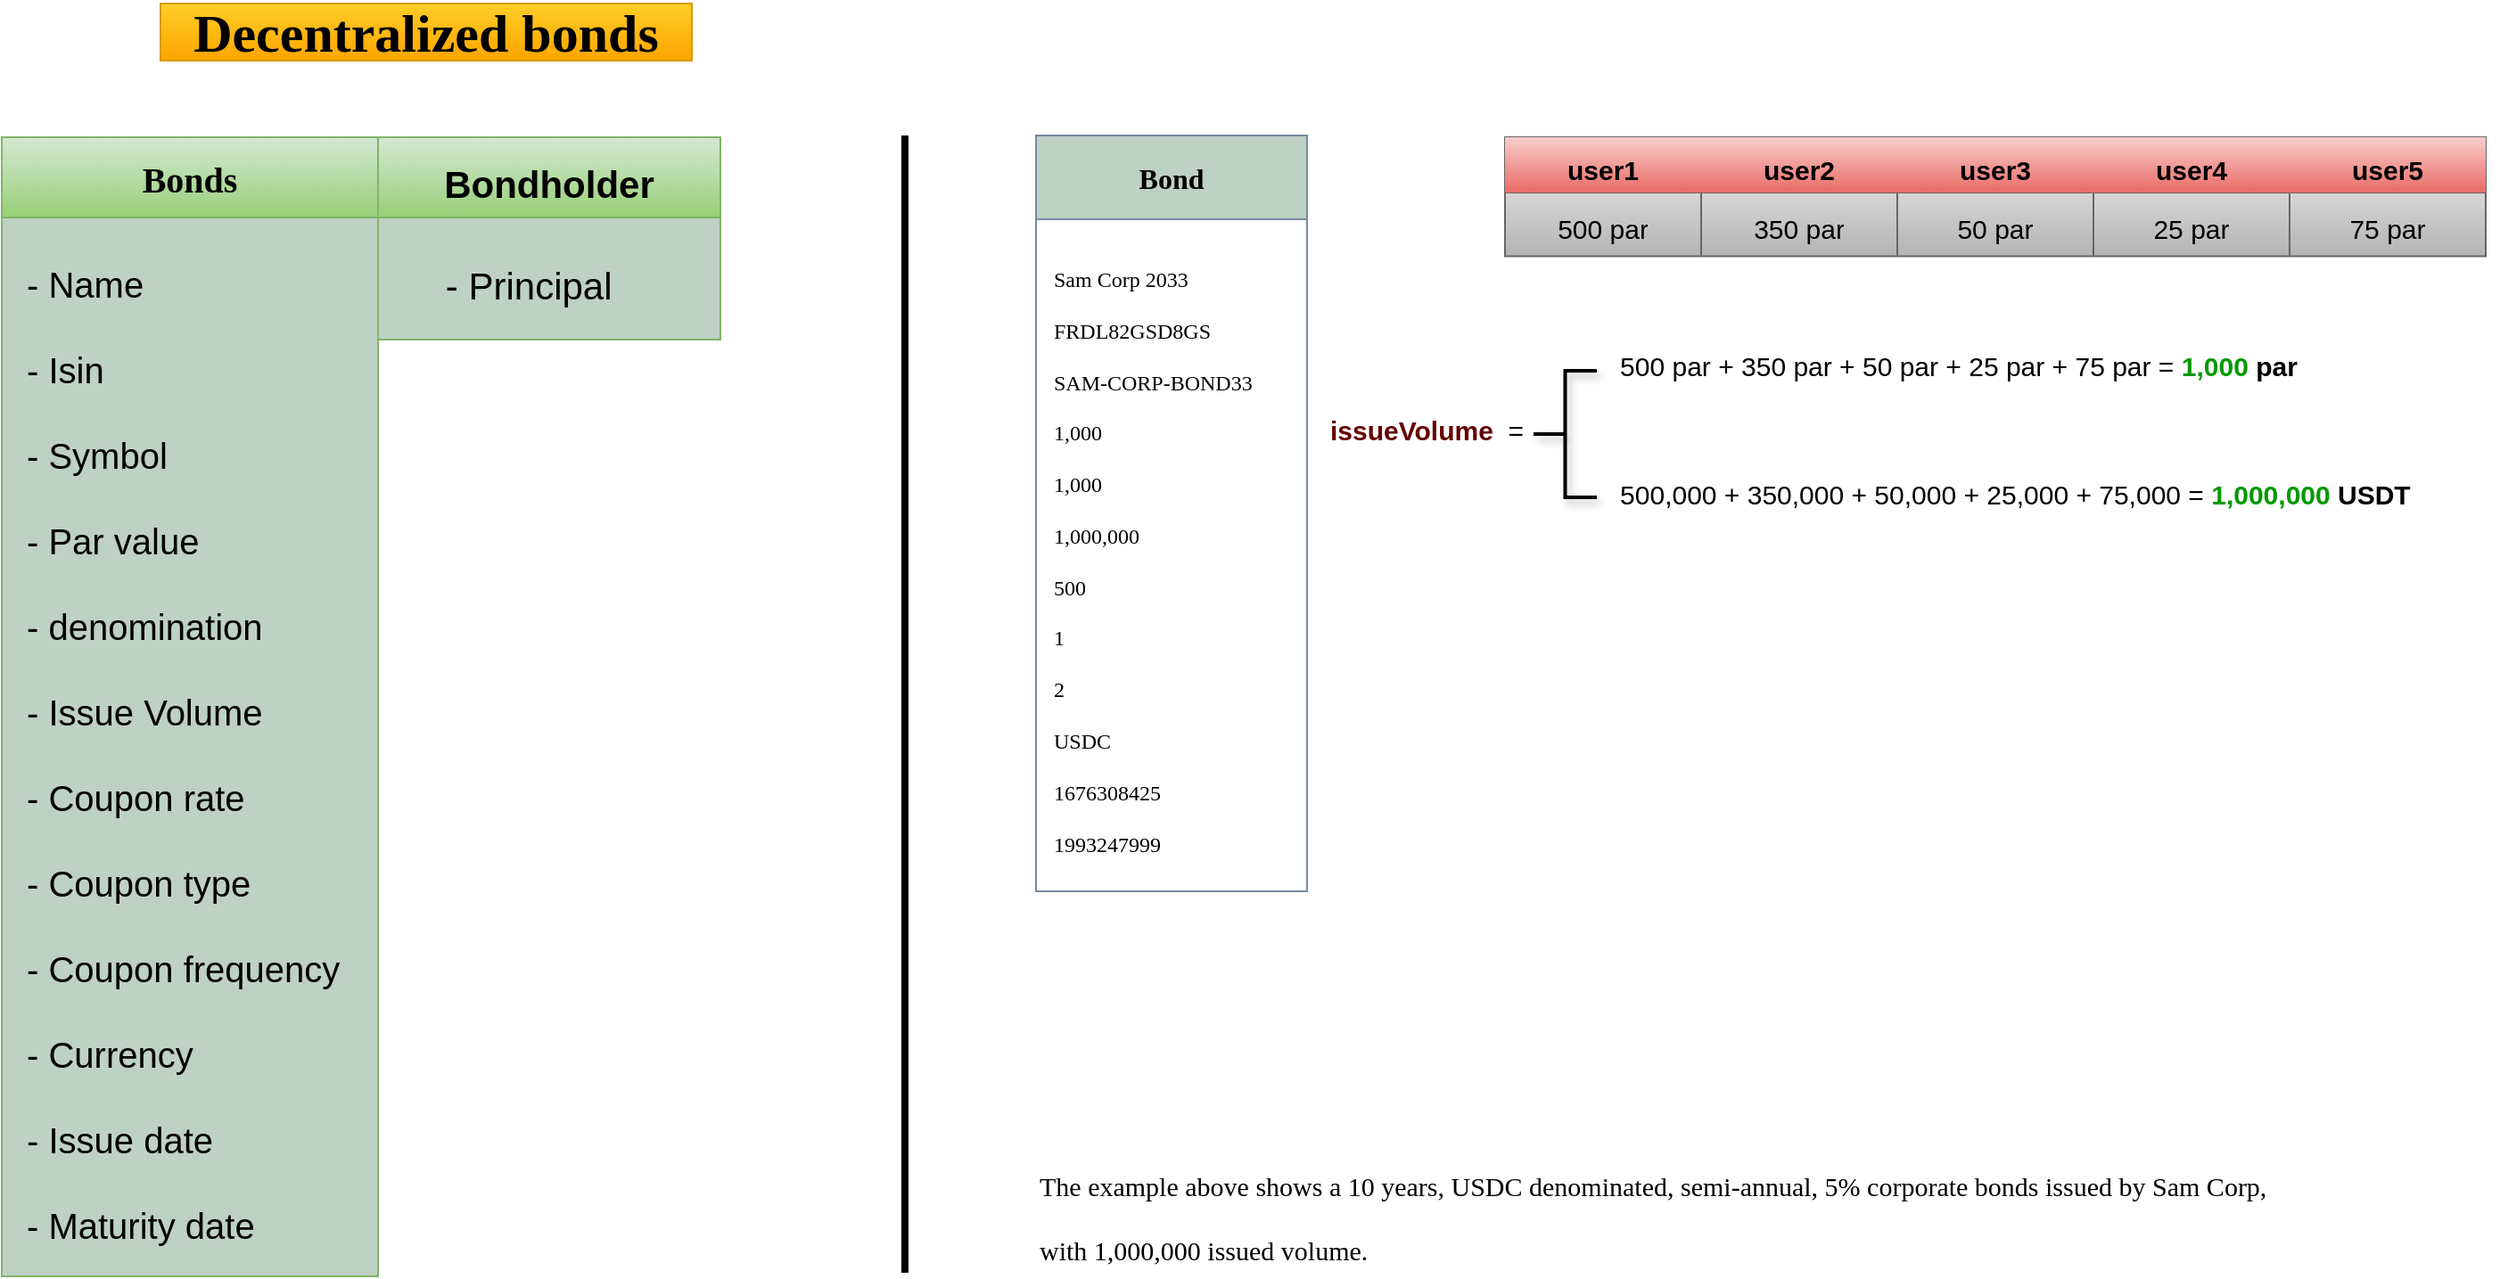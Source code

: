 <mxfile version="20.8.20" type="github">
  <diagram id="ir38s14U9JFHiZt4-p83" name="Bonds">
    <mxGraphModel dx="1434" dy="751" grid="0" gridSize="10" guides="1" tooltips="1" connect="1" arrows="1" fold="1" page="1" pageScale="1" pageWidth="1500" pageHeight="800" math="0" shadow="0">
      <root>
        <mxCell id="0" />
        <mxCell id="1" parent="0" />
        <mxCell id="e97bduhnemeI5NklFYPc-1" value="Decentralized bonds" style="text;html=1;strokeColor=#d79b00;fillColor=#ffcd28;align=center;verticalAlign=middle;whiteSpace=wrap;rounded=0;fontStyle=1;gradientColor=#ffa500;fontFamily=Comic Sans MS;fontSize=30;" parent="1" vertex="1">
          <mxGeometry x="168" y="11" width="298" height="32" as="geometry" />
        </mxCell>
        <mxCell id="w39aNyOYpA3rd78RK-Cl-6" value="" style="line;strokeWidth=4;direction=south;html=1;perimeter=backbonePerimeter;points=[];outlineConnect=0;fontFamily=Helvetica;fontSize=30;" parent="1" vertex="1">
          <mxGeometry x="564" y="85" width="42.94" height="638" as="geometry" />
        </mxCell>
        <mxCell id="w39aNyOYpA3rd78RK-Cl-14" value="Bond" style="swimlane;whiteSpace=wrap;html=1;strokeColor=#788AA3;fontFamily=Comic Sans MS;fontSize=16;fontColor=#000000;fillColor=#BED1C5;startSize=47;" parent="1" vertex="1">
          <mxGeometry x="659" y="85" width="152" height="424" as="geometry" />
        </mxCell>
        <mxCell id="w39aNyOYpA3rd78RK-Cl-15" value="Sam Corp 2033&lt;br style=&quot;font-size: 12px;&quot;&gt;&lt;br style=&quot;font-size: 12px;&quot;&gt;FRDL82GSD8GS&lt;br style=&quot;font-size: 12px;&quot;&gt;&lt;br style=&quot;font-size: 12px;&quot;&gt;SAM-CORP-BOND33&lt;br style=&quot;font-size: 12px;&quot;&gt;&lt;br style=&quot;font-size: 12px;&quot;&gt;1,000&lt;br style=&quot;font-size: 12px;&quot;&gt;&lt;br style=&quot;font-size: 12px;&quot;&gt;1,000&lt;br style=&quot;font-size: 12px;&quot;&gt;&lt;br style=&quot;font-size: 12px;&quot;&gt;1,000,000&lt;br&gt;&lt;br&gt;500&lt;br&gt;&lt;br&gt;1&lt;br&gt;&lt;br&gt;2&lt;br&gt;&lt;br&gt;USDC&lt;br&gt;&lt;br&gt;1676308425&lt;br&gt;&lt;br&gt;1993247999" style="text;html=1;align=left;verticalAlign=middle;resizable=0;points=[];autosize=1;strokeColor=none;fillColor=none;fontSize=12;fontFamily=Comic Sans MS;fontColor=#000000;fontStyle=0" parent="w39aNyOYpA3rd78RK-Cl-14" vertex="1">
          <mxGeometry x="8" y="67" width="136" height="343" as="geometry" />
        </mxCell>
        <mxCell id="w39aNyOYpA3rd78RK-Cl-16" value="" style="group" parent="1" vertex="1" connectable="0">
          <mxGeometry x="79" y="86" width="403" height="639" as="geometry" />
        </mxCell>
        <mxCell id="e97bduhnemeI5NklFYPc-6" value="Bonds" style="swimlane;whiteSpace=wrap;html=1;fontFamily=Comic Sans MS;fontSize=20;startSize=45;fillColor=#d5e8d4;gradientColor=#97d077;strokeColor=#82b366;swimlaneFillColor=#BED1C5;" parent="w39aNyOYpA3rd78RK-Cl-16" vertex="1">
          <mxGeometry width="211" height="639" as="geometry" />
        </mxCell>
        <mxCell id="e97bduhnemeI5NklFYPc-7" value="- Name&lt;br&gt;&lt;br&gt;- Isin&lt;br&gt;&lt;br&gt;- Symbol&lt;br&gt;&lt;br&gt;- Par value&lt;br&gt;&lt;br&gt;- denomination&lt;br&gt;&lt;br&gt;- Issue Volume&lt;br&gt;&lt;br&gt;- Coupon rate&lt;br&gt;&lt;br&gt;- Coupon type&lt;br&gt;&lt;br&gt;- Coupon frequency&lt;br&gt;&lt;br&gt;- Currency&lt;br&gt;&lt;br&gt;- Issue date&lt;br&gt;&lt;br&gt;- Maturity date" style="text;html=1;align=left;verticalAlign=middle;resizable=0;points=[];autosize=1;strokeColor=none;fillColor=none;fontSize=20;fontFamily=Helvetica;" parent="e97bduhnemeI5NklFYPc-6" vertex="1">
          <mxGeometry x="12" y="64.222" width="194" height="564" as="geometry" />
        </mxCell>
        <mxCell id="w39aNyOYpA3rd78RK-Cl-10" value="&lt;font style=&quot;font-size: 21px;&quot;&gt;Bondholder&lt;/font&gt;" style="swimlane;whiteSpace=wrap;html=1;fontFamily=Helvetica;fontSize=30;startSize=45;fillColor=#d5e8d4;strokeColor=#82b366;gradientColor=#97d077;swimlaneFillColor=#BED1C5;container=0;" parent="w39aNyOYpA3rd78RK-Cl-16" vertex="1">
          <mxGeometry x="211" width="192" height="113.457" as="geometry" />
        </mxCell>
        <mxCell id="w39aNyOYpA3rd78RK-Cl-12" value="&lt;div style=&quot;text-align: left;&quot;&gt;&lt;span style=&quot;background-color: initial;&quot;&gt;- Principal&lt;/span&gt;&lt;span style=&quot;background-color: initial; white-space: pre;&quot;&gt; &lt;/span&gt;&lt;/div&gt;" style="text;html=1;align=center;verticalAlign=middle;resizable=0;points=[];autosize=1;strokeColor=none;fillColor=none;fontSize=21;fontFamily=Helvetica;container=1;" parent="w39aNyOYpA3rd78RK-Cl-16" vertex="1">
          <mxGeometry x="219" y="64.221" width="158" height="37" as="geometry" />
        </mxCell>
        <mxCell id="w39aNyOYpA3rd78RK-Cl-38" value="" style="shape=table;startSize=0;container=1;collapsible=0;childLayout=tableLayout;fontFamily=Helvetica;fontSize=21;fillColor=#f5f5f5;strokeColor=#666666;gradientColor=#b3b3b3;" parent="1" vertex="1">
          <mxGeometry x="922" y="86" width="550" height="66.75" as="geometry" />
        </mxCell>
        <mxCell id="w39aNyOYpA3rd78RK-Cl-39" value="" style="shape=tableRow;horizontal=0;startSize=0;swimlaneHead=0;swimlaneBody=0;strokeColor=inherit;top=0;left=0;bottom=0;right=0;collapsible=0;dropTarget=0;fillColor=none;points=[[0,0.5],[1,0.5]];portConstraint=eastwest;fontFamily=Helvetica;fontSize=21;" parent="w39aNyOYpA3rd78RK-Cl-38" vertex="1">
          <mxGeometry width="550" height="31" as="geometry" />
        </mxCell>
        <mxCell id="w39aNyOYpA3rd78RK-Cl-40" value="&lt;font style=&quot;font-size: 15px;&quot;&gt;&lt;b&gt;user1&lt;/b&gt;&lt;/font&gt;" style="shape=partialRectangle;html=1;whiteSpace=wrap;connectable=0;strokeColor=#b85450;overflow=hidden;fillColor=#f8cecc;top=0;left=0;bottom=0;right=0;pointerEvents=1;fontFamily=Helvetica;fontSize=21;gradientColor=#ea6b66;" parent="w39aNyOYpA3rd78RK-Cl-39" vertex="1">
          <mxGeometry width="110" height="31" as="geometry">
            <mxRectangle width="110" height="31" as="alternateBounds" />
          </mxGeometry>
        </mxCell>
        <mxCell id="w39aNyOYpA3rd78RK-Cl-41" value="&lt;font style=&quot;font-size: 15px;&quot;&gt;&lt;b&gt;user2&lt;/b&gt;&lt;/font&gt;" style="shape=partialRectangle;html=1;whiteSpace=wrap;connectable=0;strokeColor=#b85450;overflow=hidden;fillColor=#f8cecc;top=0;left=0;bottom=0;right=0;pointerEvents=1;fontFamily=Helvetica;fontSize=21;gradientColor=#ea6b66;" parent="w39aNyOYpA3rd78RK-Cl-39" vertex="1">
          <mxGeometry x="110" width="110" height="31" as="geometry">
            <mxRectangle width="110" height="31" as="alternateBounds" />
          </mxGeometry>
        </mxCell>
        <mxCell id="w39aNyOYpA3rd78RK-Cl-42" value="&lt;font style=&quot;font-size: 15px;&quot;&gt;&lt;b&gt;user3&lt;/b&gt;&lt;/font&gt;" style="shape=partialRectangle;html=1;whiteSpace=wrap;connectable=0;strokeColor=#b85450;overflow=hidden;fillColor=#f8cecc;top=0;left=0;bottom=0;right=0;pointerEvents=1;fontFamily=Helvetica;fontSize=21;gradientColor=#ea6b66;" parent="w39aNyOYpA3rd78RK-Cl-39" vertex="1">
          <mxGeometry x="220" width="110" height="31" as="geometry">
            <mxRectangle width="110" height="31" as="alternateBounds" />
          </mxGeometry>
        </mxCell>
        <mxCell id="w39aNyOYpA3rd78RK-Cl-43" value="&lt;font style=&quot;font-size: 15px;&quot;&gt;&lt;b&gt;user4&lt;/b&gt;&lt;/font&gt;" style="shape=partialRectangle;html=1;whiteSpace=wrap;connectable=0;strokeColor=#b85450;overflow=hidden;fillColor=#f8cecc;top=0;left=0;bottom=0;right=0;pointerEvents=1;fontFamily=Helvetica;fontSize=21;gradientColor=#ea6b66;" parent="w39aNyOYpA3rd78RK-Cl-39" vertex="1">
          <mxGeometry x="330" width="110" height="31" as="geometry">
            <mxRectangle width="110" height="31" as="alternateBounds" />
          </mxGeometry>
        </mxCell>
        <mxCell id="w39aNyOYpA3rd78RK-Cl-44" value="&lt;font style=&quot;font-size: 15px;&quot;&gt;&lt;b&gt;user5&lt;/b&gt;&lt;/font&gt;" style="shape=partialRectangle;html=1;whiteSpace=wrap;connectable=0;strokeColor=#b85450;overflow=hidden;fillColor=#f8cecc;top=0;left=0;bottom=0;right=0;pointerEvents=1;fontFamily=Helvetica;fontSize=21;gradientColor=#ea6b66;" parent="w39aNyOYpA3rd78RK-Cl-39" vertex="1">
          <mxGeometry x="440" width="110" height="31" as="geometry">
            <mxRectangle width="110" height="31" as="alternateBounds" />
          </mxGeometry>
        </mxCell>
        <mxCell id="w39aNyOYpA3rd78RK-Cl-45" value="" style="shape=tableRow;horizontal=0;startSize=0;swimlaneHead=0;swimlaneBody=0;strokeColor=inherit;top=0;left=0;bottom=0;right=0;collapsible=0;dropTarget=0;fillColor=none;points=[[0,0.5],[1,0.5]];portConstraint=eastwest;fontFamily=Helvetica;fontSize=21;" parent="w39aNyOYpA3rd78RK-Cl-38" vertex="1">
          <mxGeometry y="31" width="550" height="36" as="geometry" />
        </mxCell>
        <mxCell id="w39aNyOYpA3rd78RK-Cl-46" value="&lt;span style=&quot;font-size: 15px;&quot;&gt;500 par&lt;/span&gt;" style="shape=partialRectangle;html=1;whiteSpace=wrap;connectable=0;strokeColor=inherit;overflow=hidden;fillColor=none;top=0;left=0;bottom=0;right=0;pointerEvents=1;fontFamily=Helvetica;fontSize=21;" parent="w39aNyOYpA3rd78RK-Cl-45" vertex="1">
          <mxGeometry width="110" height="36" as="geometry">
            <mxRectangle width="110" height="36" as="alternateBounds" />
          </mxGeometry>
        </mxCell>
        <mxCell id="w39aNyOYpA3rd78RK-Cl-47" value="&lt;span style=&quot;font-size: 15px;&quot;&gt;350 par&lt;/span&gt;" style="shape=partialRectangle;html=1;whiteSpace=wrap;connectable=0;strokeColor=inherit;overflow=hidden;fillColor=none;top=0;left=0;bottom=0;right=0;pointerEvents=1;fontFamily=Helvetica;fontSize=21;" parent="w39aNyOYpA3rd78RK-Cl-45" vertex="1">
          <mxGeometry x="110" width="110" height="36" as="geometry">
            <mxRectangle width="110" height="36" as="alternateBounds" />
          </mxGeometry>
        </mxCell>
        <mxCell id="w39aNyOYpA3rd78RK-Cl-48" value="&lt;font style=&quot;font-size: 15px;&quot;&gt;50 par&lt;/font&gt;" style="shape=partialRectangle;html=1;whiteSpace=wrap;connectable=0;strokeColor=inherit;overflow=hidden;fillColor=none;top=0;left=0;bottom=0;right=0;pointerEvents=1;fontFamily=Helvetica;fontSize=21;" parent="w39aNyOYpA3rd78RK-Cl-45" vertex="1">
          <mxGeometry x="220" width="110" height="36" as="geometry">
            <mxRectangle width="110" height="36" as="alternateBounds" />
          </mxGeometry>
        </mxCell>
        <mxCell id="w39aNyOYpA3rd78RK-Cl-49" value="&lt;font style=&quot;font-size: 15px;&quot;&gt;25 par&lt;/font&gt;" style="shape=partialRectangle;html=1;whiteSpace=wrap;connectable=0;strokeColor=inherit;overflow=hidden;fillColor=none;top=0;left=0;bottom=0;right=0;pointerEvents=1;fontFamily=Helvetica;fontSize=21;" parent="w39aNyOYpA3rd78RK-Cl-45" vertex="1">
          <mxGeometry x="330" width="110" height="36" as="geometry">
            <mxRectangle width="110" height="36" as="alternateBounds" />
          </mxGeometry>
        </mxCell>
        <mxCell id="w39aNyOYpA3rd78RK-Cl-50" value="&lt;font style=&quot;font-size: 15px;&quot;&gt;75 par&lt;/font&gt;" style="shape=partialRectangle;html=1;whiteSpace=wrap;connectable=0;strokeColor=inherit;overflow=hidden;fillColor=none;top=0;left=0;bottom=0;right=0;pointerEvents=1;fontFamily=Helvetica;fontSize=21;" parent="w39aNyOYpA3rd78RK-Cl-45" vertex="1">
          <mxGeometry x="440" width="110" height="36" as="geometry">
            <mxRectangle width="110" height="36" as="alternateBounds" />
          </mxGeometry>
        </mxCell>
        <mxCell id="w39aNyOYpA3rd78RK-Cl-53" value="" style="strokeWidth=2;html=1;shape=mxgraph.flowchart.annotation_2;align=left;labelPosition=right;pointerEvents=1;shadow=1;fontFamily=Helvetica;fontSize=15;fontColor=#660000;" parent="w39aNyOYpA3rd78RK-Cl-45" vertex="1">
          <mxGeometry x="550" width="NaN" height="36" as="geometry">
            <mxRectangle width="NaN" height="36" as="alternateBounds" />
          </mxGeometry>
        </mxCell>
        <mxCell id="w39aNyOYpA3rd78RK-Cl-55" value="" style="group" parent="1" vertex="1" connectable="0">
          <mxGeometry x="822" y="199" width="632" height="102" as="geometry" />
        </mxCell>
        <mxCell id="w39aNyOYpA3rd78RK-Cl-51" value="&lt;font color=&quot;#990000&quot;&gt;&lt;b&gt;&amp;nbsp; &amp;nbsp; &amp;nbsp; &amp;nbsp; &amp;nbsp; &amp;nbsp; &amp;nbsp; &amp;nbsp; &amp;nbsp; &amp;nbsp; &amp;nbsp; &amp;nbsp; &amp;nbsp; &amp;nbsp; &amp;nbsp; &amp;nbsp; &amp;nbsp; &amp;nbsp; &amp;nbsp; &amp;nbsp;&lt;/b&gt;&lt;/font&gt;500 par + 350 par + 50 par + 25 par + 75 par = &lt;font style=&quot;font-weight: bold;&quot; color=&quot;#009900&quot;&gt;1,000 &lt;/font&gt;&lt;b&gt;par&lt;/b&gt;&lt;br&gt;&lt;br&gt;&lt;b&gt;&lt;font color=&quot;#660000&quot;&gt;issueVolume&lt;/font&gt;&lt;/b&gt;&amp;nbsp; =&amp;nbsp;&lt;br&gt;&lt;br&gt;&lt;font color=&quot;#990000&quot;&gt;&lt;b&gt;&amp;nbsp; &amp;nbsp; &amp;nbsp; &amp;nbsp; &amp;nbsp; &amp;nbsp; &amp;nbsp; &amp;nbsp; &amp;nbsp; &amp;nbsp; &amp;nbsp; &amp;nbsp; &amp;nbsp; &amp;nbsp; &amp;nbsp; &amp;nbsp; &amp;nbsp; &amp;nbsp; &amp;nbsp; &amp;nbsp;&lt;/b&gt;&lt;/font&gt;500,000 + 350,000 + 50,000 + 25,000 + 75,000 = &lt;b&gt;&lt;font color=&quot;#009900&quot;&gt;1,000,000&lt;/font&gt; USDT&amp;nbsp;&lt;/b&gt;&amp;nbsp;" style="text;html=1;align=left;verticalAlign=middle;resizable=0;points=[];autosize=1;strokeColor=none;fillColor=none;fontSize=15;fontFamily=Helvetica;shadow=1;strokeWidth=0;" parent="w39aNyOYpA3rd78RK-Cl-55" vertex="1">
          <mxGeometry width="632" height="102" as="geometry" />
        </mxCell>
        <mxCell id="w39aNyOYpA3rd78RK-Cl-52" value="" style="strokeWidth=2;html=1;shape=mxgraph.flowchart.annotation_2;align=left;labelPosition=right;pointerEvents=1;shadow=1;fontFamily=Helvetica;fontSize=15;fontColor=#660000;" parent="w39aNyOYpA3rd78RK-Cl-55" vertex="1">
          <mxGeometry x="116" y="18" width="35.5" height="71" as="geometry" />
        </mxCell>
        <mxCell id="w39aNyOYpA3rd78RK-Cl-56" value="&lt;font face=&quot;Comic Sans MS&quot; color=&quot;#000000&quot;&gt;The example above shows a 10 years, USDC denominated, semi-annual, 5% corporate bonds issued by Sam Corp,&lt;br&gt;&lt;br&gt;with 1,000,000 issued volume.&amp;nbsp; &amp;nbsp;&lt;/font&gt;" style="text;html=1;align=left;verticalAlign=middle;resizable=0;points=[];autosize=1;strokeColor=none;fillColor=none;fontSize=15;fontFamily=Helvetica;fontColor=#660000;spacingBottom=0;" parent="1" vertex="1">
          <mxGeometry x="659" y="658" width="797" height="67" as="geometry" />
        </mxCell>
      </root>
    </mxGraphModel>
  </diagram>
</mxfile>
